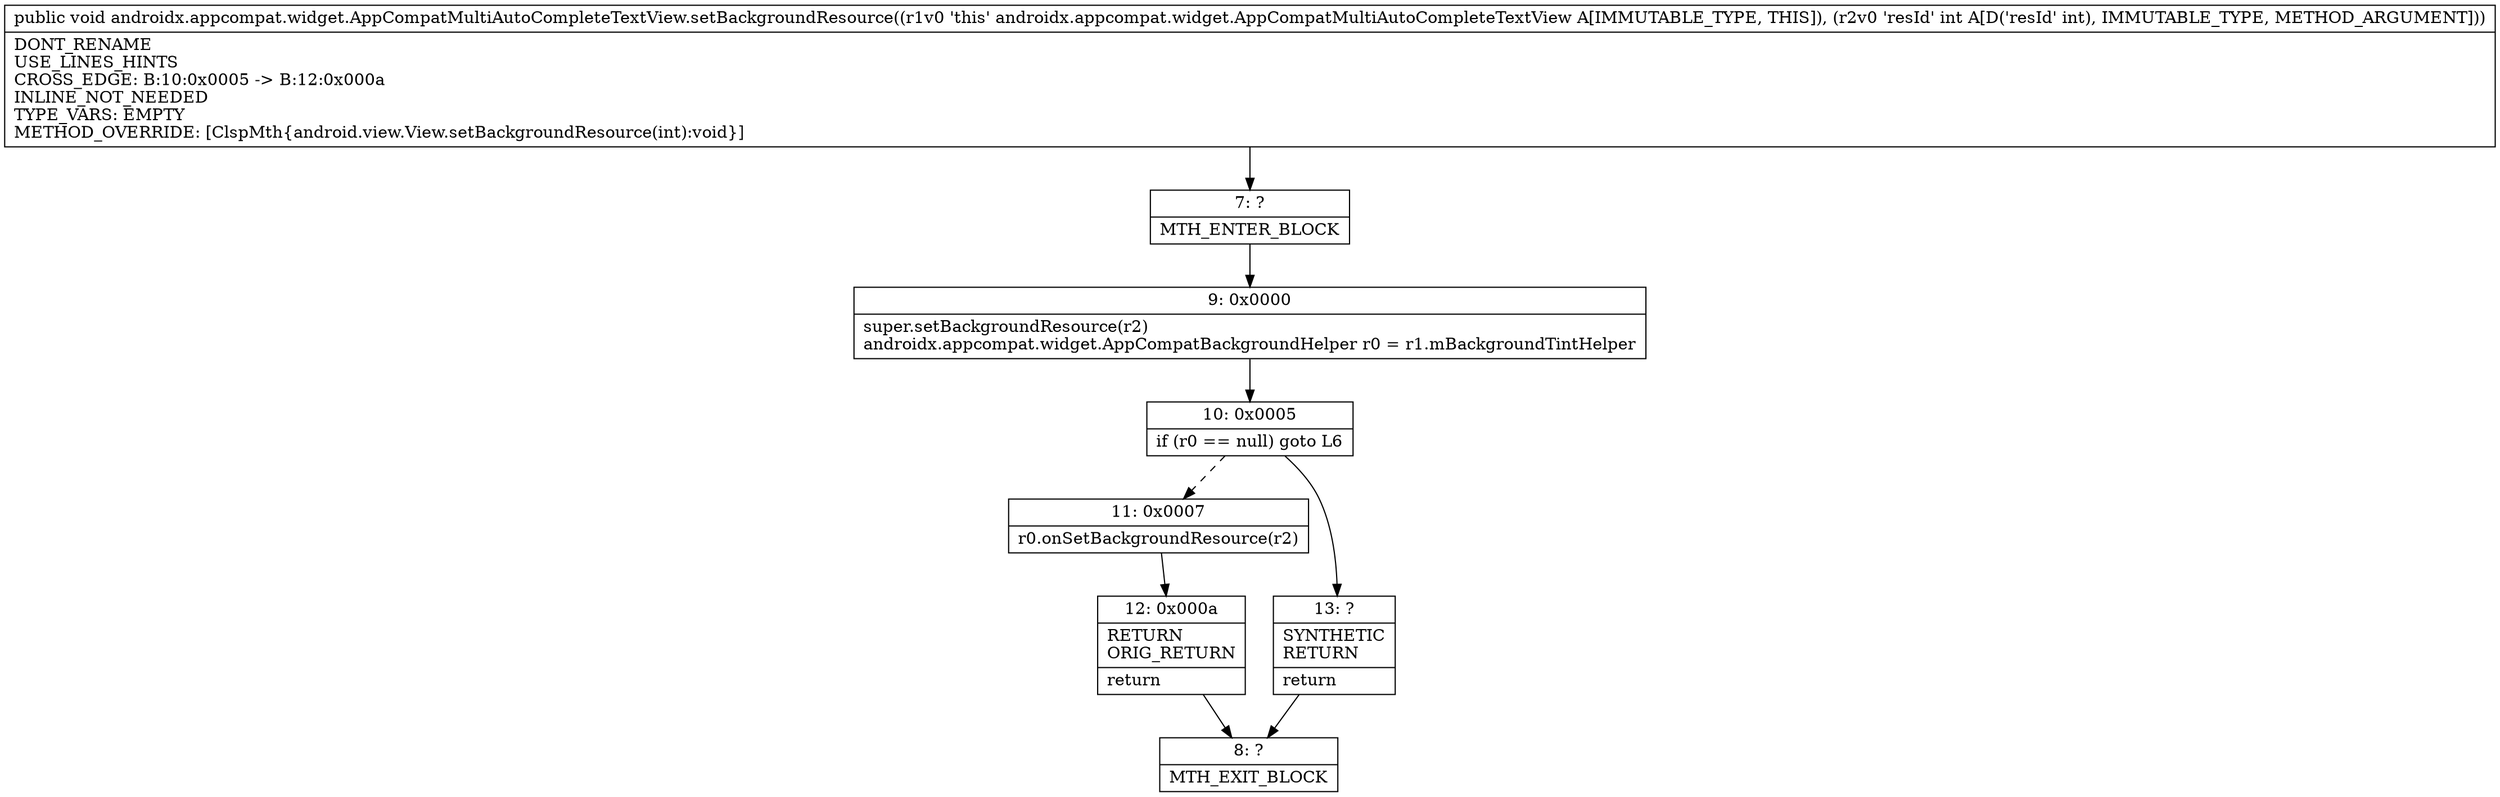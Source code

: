 digraph "CFG forandroidx.appcompat.widget.AppCompatMultiAutoCompleteTextView.setBackgroundResource(I)V" {
Node_7 [shape=record,label="{7\:\ ?|MTH_ENTER_BLOCK\l}"];
Node_9 [shape=record,label="{9\:\ 0x0000|super.setBackgroundResource(r2)\landroidx.appcompat.widget.AppCompatBackgroundHelper r0 = r1.mBackgroundTintHelper\l}"];
Node_10 [shape=record,label="{10\:\ 0x0005|if (r0 == null) goto L6\l}"];
Node_11 [shape=record,label="{11\:\ 0x0007|r0.onSetBackgroundResource(r2)\l}"];
Node_12 [shape=record,label="{12\:\ 0x000a|RETURN\lORIG_RETURN\l|return\l}"];
Node_8 [shape=record,label="{8\:\ ?|MTH_EXIT_BLOCK\l}"];
Node_13 [shape=record,label="{13\:\ ?|SYNTHETIC\lRETURN\l|return\l}"];
MethodNode[shape=record,label="{public void androidx.appcompat.widget.AppCompatMultiAutoCompleteTextView.setBackgroundResource((r1v0 'this' androidx.appcompat.widget.AppCompatMultiAutoCompleteTextView A[IMMUTABLE_TYPE, THIS]), (r2v0 'resId' int A[D('resId' int), IMMUTABLE_TYPE, METHOD_ARGUMENT]))  | DONT_RENAME\lUSE_LINES_HINTS\lCROSS_EDGE: B:10:0x0005 \-\> B:12:0x000a\lINLINE_NOT_NEEDED\lTYPE_VARS: EMPTY\lMETHOD_OVERRIDE: [ClspMth\{android.view.View.setBackgroundResource(int):void\}]\l}"];
MethodNode -> Node_7;Node_7 -> Node_9;
Node_9 -> Node_10;
Node_10 -> Node_11[style=dashed];
Node_10 -> Node_13;
Node_11 -> Node_12;
Node_12 -> Node_8;
Node_13 -> Node_8;
}


